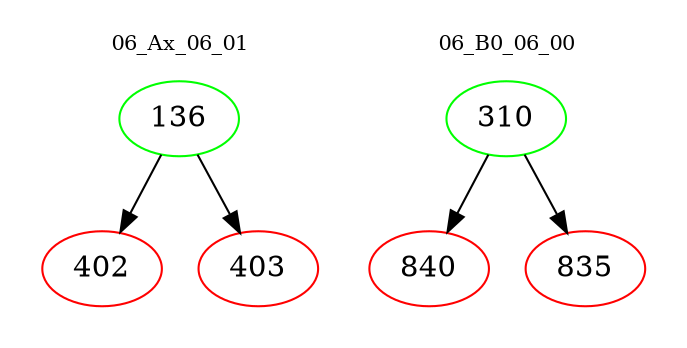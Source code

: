 digraph{
subgraph cluster_0 {
color = white
label = "06_Ax_06_01";
fontsize=10;
T0_136 [label="136", color="green"]
T0_136 -> T0_402 [color="black"]
T0_402 [label="402", color="red"]
T0_136 -> T0_403 [color="black"]
T0_403 [label="403", color="red"]
}
subgraph cluster_1 {
color = white
label = "06_B0_06_00";
fontsize=10;
T1_310 [label="310", color="green"]
T1_310 -> T1_840 [color="black"]
T1_840 [label="840", color="red"]
T1_310 -> T1_835 [color="black"]
T1_835 [label="835", color="red"]
}
}
